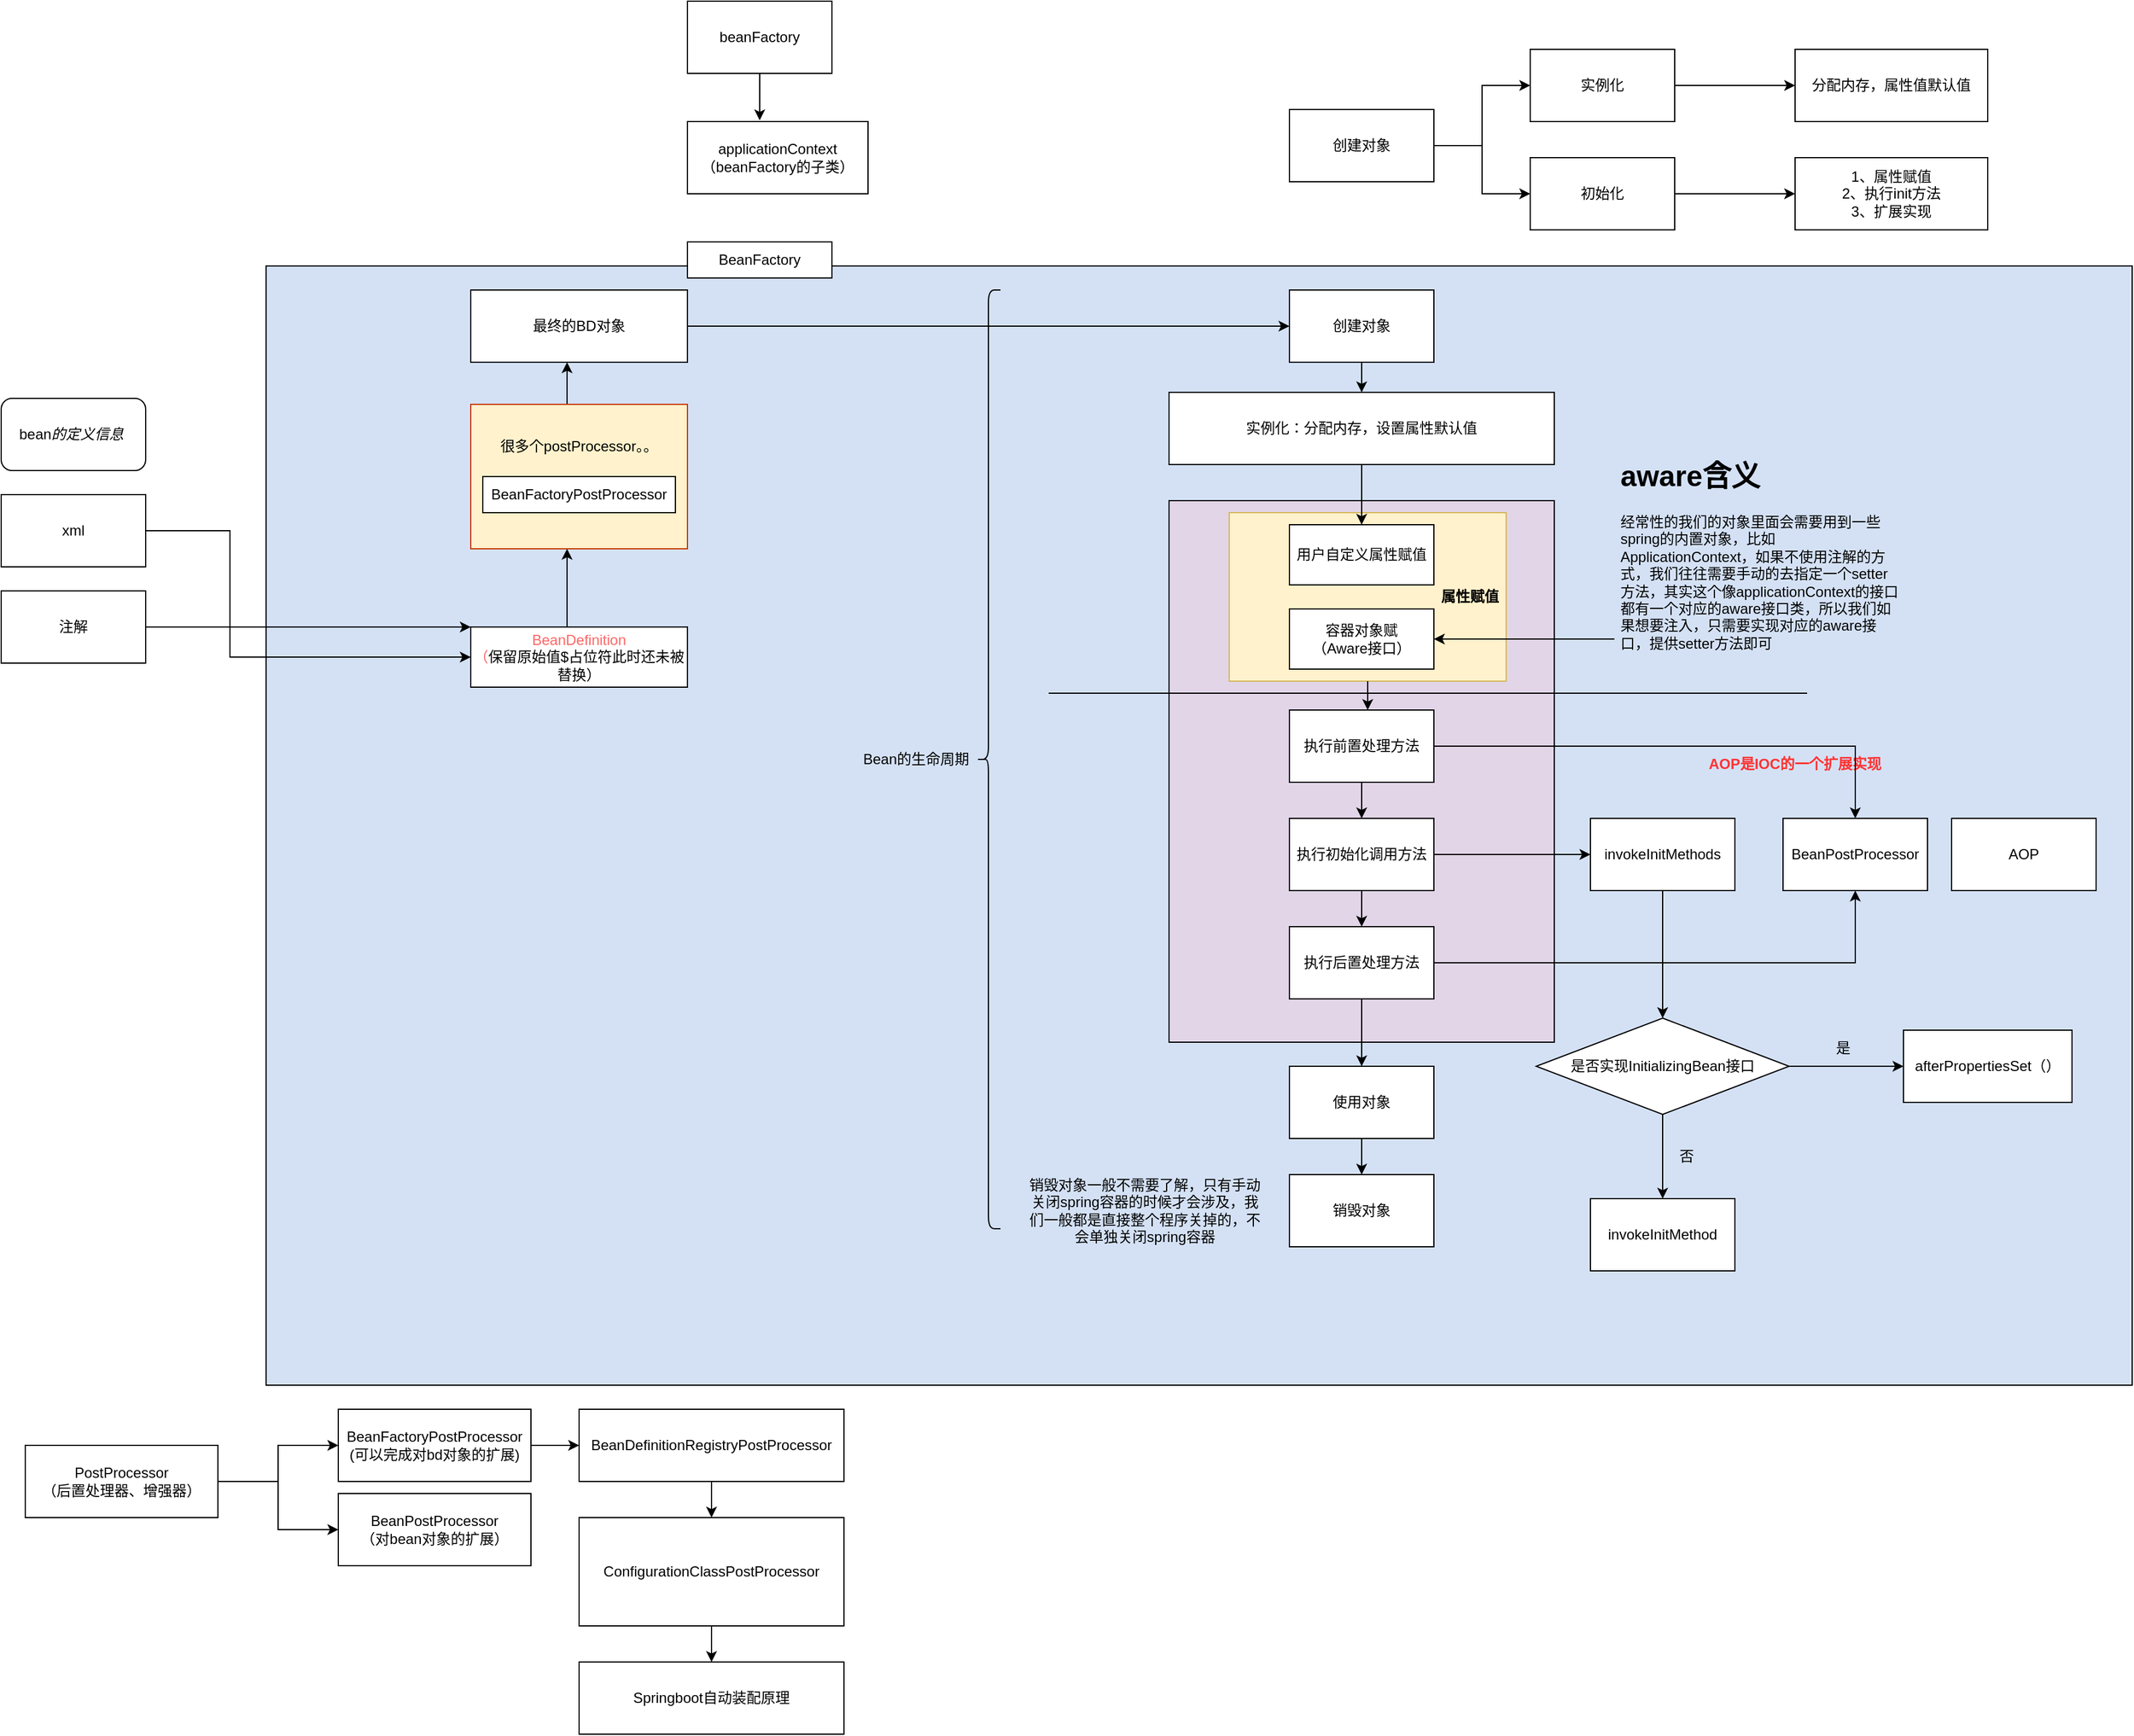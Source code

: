 <mxfile version="15.9.1" type="github">
  <diagram id="5bXE4xTqYzLnT9e2FAJP" name="Page-1">
    <mxGraphModel dx="1166" dy="1826" grid="1" gridSize="10" guides="1" tooltips="1" connect="1" arrows="1" fold="1" page="1" pageScale="1" pageWidth="827" pageHeight="1169" math="0" shadow="0">
      <root>
        <mxCell id="0" />
        <mxCell id="1" parent="0" />
        <mxCell id="IAGBV2r32qKXG1FyeT6h-15" value="" style="rounded=0;whiteSpace=wrap;html=1;fillColor=#D4E1F5;" parent="1" vertex="1">
          <mxGeometry x="260" y="200" width="1550" height="930" as="geometry" />
        </mxCell>
        <mxCell id="IAGBV2r32qKXG1FyeT6h-1" value="bean&lt;i&gt;的定义信息&amp;nbsp;&lt;/i&gt;" style="rounded=1;whiteSpace=wrap;html=1;" parent="1" vertex="1">
          <mxGeometry x="40" y="310" width="120" height="60" as="geometry" />
        </mxCell>
        <mxCell id="IAGBV2r32qKXG1FyeT6h-8" style="edgeStyle=orthogonalEdgeStyle;rounded=0;orthogonalLoop=1;jettySize=auto;html=1;" parent="1" source="IAGBV2r32qKXG1FyeT6h-2" target="IAGBV2r32qKXG1FyeT6h-16" edge="1">
          <mxGeometry relative="1" as="geometry">
            <mxPoint x="340" y="290" as="targetPoint" />
            <Array as="points">
              <mxPoint x="230" y="420" />
              <mxPoint x="230" y="525" />
            </Array>
          </mxGeometry>
        </mxCell>
        <mxCell id="IAGBV2r32qKXG1FyeT6h-2" value="xml" style="rounded=0;whiteSpace=wrap;html=1;" parent="1" vertex="1">
          <mxGeometry x="40" y="390" width="120" height="60" as="geometry" />
        </mxCell>
        <mxCell id="IAGBV2r32qKXG1FyeT6h-13" value="" style="edgeStyle=orthogonalEdgeStyle;rounded=0;orthogonalLoop=1;jettySize=auto;html=1;" parent="1" source="IAGBV2r32qKXG1FyeT6h-3" target="IAGBV2r32qKXG1FyeT6h-16" edge="1">
          <mxGeometry relative="1" as="geometry">
            <mxPoint x="340" y="290" as="targetPoint" />
            <Array as="points">
              <mxPoint x="450" y="525" />
              <mxPoint x="450" y="525" />
            </Array>
          </mxGeometry>
        </mxCell>
        <mxCell id="IAGBV2r32qKXG1FyeT6h-3" value="注解" style="rounded=0;whiteSpace=wrap;html=1;direction=west;" parent="1" vertex="1">
          <mxGeometry x="40" y="470" width="120" height="60" as="geometry" />
        </mxCell>
        <mxCell id="IAGBV2r32qKXG1FyeT6h-25" style="edgeStyle=orthogonalEdgeStyle;rounded=0;orthogonalLoop=1;jettySize=auto;html=1;fontColor=#FFFFFF;" parent="1" source="IAGBV2r32qKXG1FyeT6h-16" target="IAGBV2r32qKXG1FyeT6h-22" edge="1">
          <mxGeometry relative="1" as="geometry">
            <Array as="points">
              <mxPoint x="510" y="460" />
              <mxPoint x="510" y="460" />
            </Array>
          </mxGeometry>
        </mxCell>
        <mxCell id="IAGBV2r32qKXG1FyeT6h-16" value="&lt;font color=&quot;#ff6666&quot;&gt;BeanDefinition&lt;br&gt;（&lt;/font&gt;保留原始值$占位符此时还未被替换）" style="rounded=0;whiteSpace=wrap;html=1;" parent="1" vertex="1">
          <mxGeometry x="430" y="500" width="180" height="50" as="geometry" />
        </mxCell>
        <mxCell id="IAGBV2r32qKXG1FyeT6h-26" style="edgeStyle=orthogonalEdgeStyle;rounded=0;orthogonalLoop=1;jettySize=auto;html=1;fontColor=#FFFFFF;exitX=0.3;exitY=0.033;exitDx=0;exitDy=0;exitPerimeter=0;" parent="1" source="IAGBV2r32qKXG1FyeT6h-18" target="IAGBV2r32qKXG1FyeT6h-21" edge="1">
          <mxGeometry relative="1" as="geometry">
            <Array as="points">
              <mxPoint x="510" y="336" />
            </Array>
          </mxGeometry>
        </mxCell>
        <mxCell id="pUO6GWOM3R9rbuqNOI-t-3" style="edgeStyle=orthogonalEdgeStyle;rounded=0;orthogonalLoop=1;jettySize=auto;html=1;fontColor=#000000;" parent="1" source="IAGBV2r32qKXG1FyeT6h-21" target="pUO6GWOM3R9rbuqNOI-t-2" edge="1">
          <mxGeometry relative="1" as="geometry">
            <Array as="points">
              <mxPoint x="950" y="250" />
              <mxPoint x="950" y="250" />
            </Array>
          </mxGeometry>
        </mxCell>
        <mxCell id="IAGBV2r32qKXG1FyeT6h-21" value="&lt;font color=&quot;#000000&quot;&gt;最终的BD对象&lt;/font&gt;" style="rounded=0;whiteSpace=wrap;html=1;fontColor=#FFFFFF;" parent="1" vertex="1">
          <mxGeometry x="430" y="220" width="180" height="60" as="geometry" />
        </mxCell>
        <mxCell id="IAGBV2r32qKXG1FyeT6h-27" value="" style="group;fillColor=#fff2cc;strokeColor=#d6b656;" parent="1" vertex="1" connectable="0">
          <mxGeometry x="430" y="315" width="180" height="120" as="geometry" />
        </mxCell>
        <mxCell id="IAGBV2r32qKXG1FyeT6h-22" value="" style="rounded=0;whiteSpace=wrap;html=1;fillColor=#FFF2CC;strokeColor=#C73500;fontColor=#000000;" parent="IAGBV2r32qKXG1FyeT6h-27" vertex="1">
          <mxGeometry width="180" height="120" as="geometry" />
        </mxCell>
        <mxCell id="IAGBV2r32qKXG1FyeT6h-17" value="&lt;font color=&quot;#000000&quot;&gt;BeanFactoryPostProcessor&lt;/font&gt;" style="rounded=0;whiteSpace=wrap;html=1;fontColor=#FF6666;" parent="IAGBV2r32qKXG1FyeT6h-27" vertex="1">
          <mxGeometry x="10" y="60" width="160" height="30" as="geometry" />
        </mxCell>
        <mxCell id="IAGBV2r32qKXG1FyeT6h-18" value="&lt;font color=&quot;#000000&quot;&gt;很多个postProcessor。。&lt;/font&gt;" style="text;html=1;strokeColor=none;fillColor=none;align=center;verticalAlign=middle;whiteSpace=wrap;rounded=0;fontColor=#FFFFFF;" parent="IAGBV2r32qKXG1FyeT6h-27" vertex="1">
          <mxGeometry x="20" y="20" width="140" height="30" as="geometry" />
        </mxCell>
        <mxCell id="IAGBV2r32qKXG1FyeT6h-38" style="edgeStyle=orthogonalEdgeStyle;rounded=0;orthogonalLoop=1;jettySize=auto;html=1;fontColor=#FFFFFF;" parent="1" source="IAGBV2r32qKXG1FyeT6h-35" target="IAGBV2r32qKXG1FyeT6h-36" edge="1">
          <mxGeometry relative="1" as="geometry" />
        </mxCell>
        <mxCell id="IAGBV2r32qKXG1FyeT6h-39" style="edgeStyle=orthogonalEdgeStyle;rounded=0;orthogonalLoop=1;jettySize=auto;html=1;fontColor=#FFFFFF;" parent="1" source="IAGBV2r32qKXG1FyeT6h-35" target="IAGBV2r32qKXG1FyeT6h-37" edge="1">
          <mxGeometry relative="1" as="geometry" />
        </mxCell>
        <mxCell id="IAGBV2r32qKXG1FyeT6h-35" value="&lt;font color=&quot;#000000&quot;&gt;PostProcessor&lt;br&gt;（后置处理器、增强器）&lt;/font&gt;" style="rounded=0;whiteSpace=wrap;html=1;fontColor=#FFFFFF;" parent="1" vertex="1">
          <mxGeometry x="60" y="1180" width="160" height="60" as="geometry" />
        </mxCell>
        <mxCell id="IAGBV2r32qKXG1FyeT6h-45" style="edgeStyle=orthogonalEdgeStyle;rounded=0;orthogonalLoop=1;jettySize=auto;html=1;fontColor=#FFFFFF;" parent="1" source="IAGBV2r32qKXG1FyeT6h-36" target="IAGBV2r32qKXG1FyeT6h-44" edge="1">
          <mxGeometry relative="1" as="geometry" />
        </mxCell>
        <mxCell id="IAGBV2r32qKXG1FyeT6h-36" value="&lt;font color=&quot;#000000&quot;&gt;BeanFactoryPostProcessor&lt;br&gt;(可以完成对bd对象的扩展)&lt;/font&gt;" style="rounded=0;whiteSpace=wrap;html=1;fontColor=#FFFFFF;" parent="1" vertex="1">
          <mxGeometry x="320" y="1150" width="160" height="60" as="geometry" />
        </mxCell>
        <mxCell id="IAGBV2r32qKXG1FyeT6h-37" value="&lt;font color=&quot;#000000&quot;&gt;BeanPostProcessor&lt;br&gt;（对bean对象的扩展）&lt;/font&gt;" style="rounded=0;whiteSpace=wrap;html=1;fontColor=#FFFFFF;" parent="1" vertex="1">
          <mxGeometry x="320" y="1220" width="160" height="60" as="geometry" />
        </mxCell>
        <mxCell id="IAGBV2r32qKXG1FyeT6h-43" style="edgeStyle=orthogonalEdgeStyle;rounded=0;orthogonalLoop=1;jettySize=auto;html=1;fontColor=#FFFFFF;entryX=0.4;entryY=-0.017;entryDx=0;entryDy=0;entryPerimeter=0;" parent="1" source="IAGBV2r32qKXG1FyeT6h-41" target="IAGBV2r32qKXG1FyeT6h-42" edge="1">
          <mxGeometry relative="1" as="geometry" />
        </mxCell>
        <mxCell id="IAGBV2r32qKXG1FyeT6h-41" value="&lt;font color=&quot;#000000&quot;&gt;beanFactory&lt;/font&gt;" style="rounded=0;whiteSpace=wrap;html=1;fontColor=#FFFFFF;" parent="1" vertex="1">
          <mxGeometry x="610" y="-20" width="120" height="60" as="geometry" />
        </mxCell>
        <mxCell id="IAGBV2r32qKXG1FyeT6h-42" value="&lt;font color=&quot;#000000&quot;&gt;applicationContext（beanFactory的子类）&lt;/font&gt;" style="rounded=0;whiteSpace=wrap;html=1;fontColor=#FFFFFF;" parent="1" vertex="1">
          <mxGeometry x="610" y="80" width="150" height="60" as="geometry" />
        </mxCell>
        <mxCell id="IAGBV2r32qKXG1FyeT6h-47" style="edgeStyle=orthogonalEdgeStyle;rounded=0;orthogonalLoop=1;jettySize=auto;html=1;fontColor=#FFFFFF;" parent="1" source="IAGBV2r32qKXG1FyeT6h-44" target="IAGBV2r32qKXG1FyeT6h-46" edge="1">
          <mxGeometry relative="1" as="geometry" />
        </mxCell>
        <mxCell id="IAGBV2r32qKXG1FyeT6h-44" value="&lt;font color=&quot;#000000&quot;&gt;BeanDefinitionRegistryPostProcessor&lt;/font&gt;" style="rounded=0;whiteSpace=wrap;html=1;fontColor=#FFFFFF;" parent="1" vertex="1">
          <mxGeometry x="520" y="1150" width="220" height="60" as="geometry" />
        </mxCell>
        <mxCell id="IAGBV2r32qKXG1FyeT6h-49" style="edgeStyle=orthogonalEdgeStyle;rounded=0;orthogonalLoop=1;jettySize=auto;html=1;fontColor=#FFFFFF;" parent="1" source="IAGBV2r32qKXG1FyeT6h-46" target="IAGBV2r32qKXG1FyeT6h-48" edge="1">
          <mxGeometry relative="1" as="geometry" />
        </mxCell>
        <mxCell id="IAGBV2r32qKXG1FyeT6h-46" value="&lt;font color=&quot;#000000&quot;&gt;ConfigurationClassPostProcessor&lt;/font&gt;" style="rounded=0;whiteSpace=wrap;html=1;fontColor=#FFFFFF;" parent="1" vertex="1">
          <mxGeometry x="520" y="1240" width="220" height="90" as="geometry" />
        </mxCell>
        <mxCell id="IAGBV2r32qKXG1FyeT6h-48" value="&lt;font color=&quot;#000000&quot;&gt;Springboot自动装配原理&lt;/font&gt;" style="rounded=0;whiteSpace=wrap;html=1;fontColor=#FFFFFF;" parent="1" vertex="1">
          <mxGeometry x="520" y="1360" width="220" height="60" as="geometry" />
        </mxCell>
        <mxCell id="pUO6GWOM3R9rbuqNOI-t-1" value="BeanFactory" style="rounded=0;whiteSpace=wrap;html=1;fontColor=#000000;" parent="1" vertex="1">
          <mxGeometry x="610" y="180" width="120" height="30" as="geometry" />
        </mxCell>
        <mxCell id="pUO6GWOM3R9rbuqNOI-t-10" style="edgeStyle=orthogonalEdgeStyle;rounded=0;orthogonalLoop=1;jettySize=auto;html=1;fontColor=#000000;" parent="1" source="pUO6GWOM3R9rbuqNOI-t-7" target="pUO6GWOM3R9rbuqNOI-t-8" edge="1">
          <mxGeometry relative="1" as="geometry" />
        </mxCell>
        <mxCell id="pUO6GWOM3R9rbuqNOI-t-11" style="edgeStyle=orthogonalEdgeStyle;rounded=0;orthogonalLoop=1;jettySize=auto;html=1;fontColor=#000000;" parent="1" source="pUO6GWOM3R9rbuqNOI-t-7" target="pUO6GWOM3R9rbuqNOI-t-9" edge="1">
          <mxGeometry relative="1" as="geometry" />
        </mxCell>
        <mxCell id="pUO6GWOM3R9rbuqNOI-t-7" value="创建对象" style="rounded=0;whiteSpace=wrap;html=1;fontColor=#000000;" parent="1" vertex="1">
          <mxGeometry x="1110" y="70" width="120" height="60" as="geometry" />
        </mxCell>
        <mxCell id="pUO6GWOM3R9rbuqNOI-t-15" style="edgeStyle=orthogonalEdgeStyle;rounded=0;orthogonalLoop=1;jettySize=auto;html=1;entryX=0;entryY=0.5;entryDx=0;entryDy=0;fontColor=#000000;" parent="1" source="pUO6GWOM3R9rbuqNOI-t-8" target="pUO6GWOM3R9rbuqNOI-t-13" edge="1">
          <mxGeometry relative="1" as="geometry" />
        </mxCell>
        <mxCell id="pUO6GWOM3R9rbuqNOI-t-8" value="实例化" style="rounded=0;whiteSpace=wrap;html=1;fontColor=#000000;" parent="1" vertex="1">
          <mxGeometry x="1310" y="20" width="120" height="60" as="geometry" />
        </mxCell>
        <mxCell id="pUO6GWOM3R9rbuqNOI-t-16" style="edgeStyle=orthogonalEdgeStyle;rounded=0;orthogonalLoop=1;jettySize=auto;html=1;entryX=0;entryY=0.5;entryDx=0;entryDy=0;fontColor=#000000;" parent="1" source="pUO6GWOM3R9rbuqNOI-t-9" target="pUO6GWOM3R9rbuqNOI-t-14" edge="1">
          <mxGeometry relative="1" as="geometry" />
        </mxCell>
        <mxCell id="pUO6GWOM3R9rbuqNOI-t-9" value="初始化" style="rounded=0;whiteSpace=wrap;html=1;fontColor=#000000;" parent="1" vertex="1">
          <mxGeometry x="1310" y="110" width="120" height="60" as="geometry" />
        </mxCell>
        <mxCell id="pUO6GWOM3R9rbuqNOI-t-13" value="分配内存，属性值默认值" style="rounded=0;whiteSpace=wrap;html=1;fontColor=#000000;" parent="1" vertex="1">
          <mxGeometry x="1530" y="20" width="160" height="60" as="geometry" />
        </mxCell>
        <mxCell id="pUO6GWOM3R9rbuqNOI-t-14" value="1、属性赋值&lt;br&gt;2、执行init方法&lt;br&gt;3、扩展实现" style="rounded=0;whiteSpace=wrap;html=1;fontColor=#000000;" parent="1" vertex="1">
          <mxGeometry x="1530" y="110" width="160" height="60" as="geometry" />
        </mxCell>
        <mxCell id="OgK02bte-RmBjo9xv8Qo-43" value="" style="shape=curlyBracket;whiteSpace=wrap;html=1;rounded=1;fontColor=#000000;fillColor=#FFFFFF;" vertex="1" parent="1">
          <mxGeometry x="850" y="220" width="20" height="780" as="geometry" />
        </mxCell>
        <mxCell id="OgK02bte-RmBjo9xv8Qo-44" value="" style="group" vertex="1" connectable="0" parent="1">
          <mxGeometry x="890" y="220" width="890" height="830" as="geometry" />
        </mxCell>
        <mxCell id="pUO6GWOM3R9rbuqNOI-t-2" value="创建对象" style="rounded=0;whiteSpace=wrap;html=1;fontColor=#000000;" parent="OgK02bte-RmBjo9xv8Qo-44" vertex="1">
          <mxGeometry x="220" width="120" height="60" as="geometry" />
        </mxCell>
        <mxCell id="pUO6GWOM3R9rbuqNOI-t-12" value="实例化：分配内存，设置属性默认值" style="rounded=0;whiteSpace=wrap;html=1;fontColor=#000000;" parent="OgK02bte-RmBjo9xv8Qo-44" vertex="1">
          <mxGeometry x="120" y="85" width="320" height="60" as="geometry" />
        </mxCell>
        <mxCell id="OgK02bte-RmBjo9xv8Qo-41" style="edgeStyle=orthogonalEdgeStyle;rounded=0;orthogonalLoop=1;jettySize=auto;html=1;fontColor=#000000;" edge="1" parent="OgK02bte-RmBjo9xv8Qo-44" source="pUO6GWOM3R9rbuqNOI-t-2" target="pUO6GWOM3R9rbuqNOI-t-12">
          <mxGeometry relative="1" as="geometry" />
        </mxCell>
        <mxCell id="pUO6GWOM3R9rbuqNOI-t-18" value="" style="rounded=0;whiteSpace=wrap;html=1;fontColor=#000000;fillColor=#E1D5E7;" parent="OgK02bte-RmBjo9xv8Qo-44" vertex="1">
          <mxGeometry x="120" y="175" width="320" height="450" as="geometry" />
        </mxCell>
        <mxCell id="OgK02bte-RmBjo9xv8Qo-3" value="&lt;h1&gt;aware含义&lt;/h1&gt;&lt;p&gt;经常性的我们的对象里面会需要用到一些spring的内置对象，比如ApplicationContext，如果不使用注解的方式，我们往往需要手动的去指定一个setter方法，其实这个像applicationContext的接口都有一个对应的aware接口类，所以我们如果想要注入，只需要实现对应的aware接口，提供setter方法即可&lt;/p&gt;" style="text;html=1;strokeColor=none;fillColor=none;spacing=5;spacingTop=-20;whiteSpace=wrap;overflow=hidden;rounded=0;" vertex="1" parent="OgK02bte-RmBjo9xv8Qo-44">
          <mxGeometry x="490" y="135" width="240" height="170" as="geometry" />
        </mxCell>
        <mxCell id="OgK02bte-RmBjo9xv8Qo-9" value="执行前置处理方法" style="rounded=0;whiteSpace=wrap;html=1;fontColor=#000000;fillColor=#FFFFFF;" vertex="1" parent="OgK02bte-RmBjo9xv8Qo-44">
          <mxGeometry x="220" y="349" width="120" height="60" as="geometry" />
        </mxCell>
        <mxCell id="OgK02bte-RmBjo9xv8Qo-10" value="执行初始化调用方法" style="rounded=0;whiteSpace=wrap;html=1;fontColor=#000000;fillColor=#FFFFFF;" vertex="1" parent="OgK02bte-RmBjo9xv8Qo-44">
          <mxGeometry x="220" y="439" width="120" height="60" as="geometry" />
        </mxCell>
        <mxCell id="OgK02bte-RmBjo9xv8Qo-35" style="edgeStyle=orthogonalEdgeStyle;rounded=0;orthogonalLoop=1;jettySize=auto;html=1;fontColor=#000000;" edge="1" parent="OgK02bte-RmBjo9xv8Qo-44" source="OgK02bte-RmBjo9xv8Qo-9" target="OgK02bte-RmBjo9xv8Qo-10">
          <mxGeometry relative="1" as="geometry" />
        </mxCell>
        <mxCell id="OgK02bte-RmBjo9xv8Qo-11" value="执行后置处理方法" style="rounded=0;whiteSpace=wrap;html=1;fontColor=#000000;fillColor=#FFFFFF;" vertex="1" parent="OgK02bte-RmBjo9xv8Qo-44">
          <mxGeometry x="220" y="529" width="120" height="60" as="geometry" />
        </mxCell>
        <mxCell id="OgK02bte-RmBjo9xv8Qo-36" style="edgeStyle=orthogonalEdgeStyle;rounded=0;orthogonalLoop=1;jettySize=auto;html=1;fontColor=#000000;" edge="1" parent="OgK02bte-RmBjo9xv8Qo-44" source="OgK02bte-RmBjo9xv8Qo-10" target="OgK02bte-RmBjo9xv8Qo-11">
          <mxGeometry relative="1" as="geometry" />
        </mxCell>
        <mxCell id="OgK02bte-RmBjo9xv8Qo-13" value="" style="group" vertex="1" connectable="0" parent="OgK02bte-RmBjo9xv8Qo-44">
          <mxGeometry x="170" y="185" width="230" height="140" as="geometry" />
        </mxCell>
        <mxCell id="OgK02bte-RmBjo9xv8Qo-8" value="" style="rounded=0;whiteSpace=wrap;html=1;fillColor=#fff2cc;strokeColor=#d6b656;" vertex="1" parent="OgK02bte-RmBjo9xv8Qo-13">
          <mxGeometry width="230" height="140" as="geometry" />
        </mxCell>
        <mxCell id="pUO6GWOM3R9rbuqNOI-t-19" value="用户自定义属性赋值" style="rounded=0;whiteSpace=wrap;html=1;fontColor=#000000;" parent="OgK02bte-RmBjo9xv8Qo-13" vertex="1">
          <mxGeometry x="50" y="10" width="120" height="50" as="geometry" />
        </mxCell>
        <mxCell id="OgK02bte-RmBjo9xv8Qo-1" value="&lt;b&gt;属性赋值&lt;/b&gt;" style="text;html=1;strokeColor=none;fillColor=none;align=center;verticalAlign=middle;whiteSpace=wrap;rounded=0;" vertex="1" parent="OgK02bte-RmBjo9xv8Qo-13">
          <mxGeometry x="170" y="55" width="60" height="30" as="geometry" />
        </mxCell>
        <mxCell id="OgK02bte-RmBjo9xv8Qo-4" value="容器对象赋&lt;br&gt;（Aware接口）" style="rounded=0;whiteSpace=wrap;html=1;fontColor=#000000;" vertex="1" parent="OgK02bte-RmBjo9xv8Qo-13">
          <mxGeometry x="50" y="80" width="120" height="50" as="geometry" />
        </mxCell>
        <mxCell id="OgK02bte-RmBjo9xv8Qo-5" style="edgeStyle=orthogonalEdgeStyle;rounded=0;orthogonalLoop=1;jettySize=auto;html=1;" edge="1" parent="OgK02bte-RmBjo9xv8Qo-44" source="OgK02bte-RmBjo9xv8Qo-3" target="OgK02bte-RmBjo9xv8Qo-4">
          <mxGeometry relative="1" as="geometry">
            <Array as="points">
              <mxPoint x="440" y="290" />
              <mxPoint x="440" y="290" />
            </Array>
          </mxGeometry>
        </mxCell>
        <mxCell id="OgK02bte-RmBjo9xv8Qo-12" style="edgeStyle=orthogonalEdgeStyle;rounded=0;orthogonalLoop=1;jettySize=auto;html=1;entryX=0.5;entryY=0;entryDx=0;entryDy=0;fontColor=#000000;" edge="1" parent="OgK02bte-RmBjo9xv8Qo-44" source="pUO6GWOM3R9rbuqNOI-t-12" target="pUO6GWOM3R9rbuqNOI-t-19">
          <mxGeometry relative="1" as="geometry" />
        </mxCell>
        <mxCell id="OgK02bte-RmBjo9xv8Qo-14" value="&lt;b&gt;&lt;font color=&quot;#ff3333&quot;&gt;AOP是IOC的一个扩展实现&lt;/font&gt;&lt;/b&gt;" style="text;html=1;strokeColor=none;fillColor=none;align=center;verticalAlign=middle;whiteSpace=wrap;rounded=0;fontColor=#000000;" vertex="1" parent="OgK02bte-RmBjo9xv8Qo-44">
          <mxGeometry x="560" y="379" width="160" height="30" as="geometry" />
        </mxCell>
        <mxCell id="OgK02bte-RmBjo9xv8Qo-17" value="BeanPostProcessor" style="rounded=0;whiteSpace=wrap;html=1;fontColor=#000000;fillColor=#FFFFFF;" vertex="1" parent="OgK02bte-RmBjo9xv8Qo-44">
          <mxGeometry x="630" y="439" width="120" height="60" as="geometry" />
        </mxCell>
        <mxCell id="OgK02bte-RmBjo9xv8Qo-18" style="edgeStyle=orthogonalEdgeStyle;rounded=0;orthogonalLoop=1;jettySize=auto;html=1;fontColor=#000000;" edge="1" parent="OgK02bte-RmBjo9xv8Qo-44" source="OgK02bte-RmBjo9xv8Qo-9" target="OgK02bte-RmBjo9xv8Qo-17">
          <mxGeometry relative="1" as="geometry" />
        </mxCell>
        <mxCell id="OgK02bte-RmBjo9xv8Qo-19" style="edgeStyle=orthogonalEdgeStyle;rounded=0;orthogonalLoop=1;jettySize=auto;html=1;fontColor=#000000;" edge="1" parent="OgK02bte-RmBjo9xv8Qo-44" source="OgK02bte-RmBjo9xv8Qo-11" target="OgK02bte-RmBjo9xv8Qo-17">
          <mxGeometry relative="1" as="geometry" />
        </mxCell>
        <mxCell id="OgK02bte-RmBjo9xv8Qo-20" value="AOP" style="rounded=0;whiteSpace=wrap;html=1;fontColor=#000000;fillColor=#FFFFFF;" vertex="1" parent="OgK02bte-RmBjo9xv8Qo-44">
          <mxGeometry x="770" y="439" width="120" height="60" as="geometry" />
        </mxCell>
        <mxCell id="OgK02bte-RmBjo9xv8Qo-22" value="invokeInitMethods" style="rounded=0;whiteSpace=wrap;html=1;fontColor=#000000;fillColor=#FFFFFF;" vertex="1" parent="OgK02bte-RmBjo9xv8Qo-44">
          <mxGeometry x="470" y="439" width="120" height="60" as="geometry" />
        </mxCell>
        <mxCell id="OgK02bte-RmBjo9xv8Qo-25" style="edgeStyle=orthogonalEdgeStyle;rounded=0;orthogonalLoop=1;jettySize=auto;html=1;fontColor=#000000;" edge="1" parent="OgK02bte-RmBjo9xv8Qo-44" source="OgK02bte-RmBjo9xv8Qo-10" target="OgK02bte-RmBjo9xv8Qo-22">
          <mxGeometry relative="1" as="geometry" />
        </mxCell>
        <mxCell id="OgK02bte-RmBjo9xv8Qo-23" value="是否实现InitializingBean接口" style="rhombus;whiteSpace=wrap;html=1;fontColor=#000000;fillColor=#FFFFFF;" vertex="1" parent="OgK02bte-RmBjo9xv8Qo-44">
          <mxGeometry x="425" y="605" width="210" height="80" as="geometry" />
        </mxCell>
        <mxCell id="OgK02bte-RmBjo9xv8Qo-24" style="edgeStyle=orthogonalEdgeStyle;rounded=0;orthogonalLoop=1;jettySize=auto;html=1;fontColor=#000000;" edge="1" parent="OgK02bte-RmBjo9xv8Qo-44" source="OgK02bte-RmBjo9xv8Qo-22" target="OgK02bte-RmBjo9xv8Qo-23">
          <mxGeometry relative="1" as="geometry" />
        </mxCell>
        <mxCell id="OgK02bte-RmBjo9xv8Qo-26" value="afterPropertiesSet（）" style="rounded=0;whiteSpace=wrap;html=1;fontColor=#000000;fillColor=#FFFFFF;" vertex="1" parent="OgK02bte-RmBjo9xv8Qo-44">
          <mxGeometry x="730" y="615" width="140" height="60" as="geometry" />
        </mxCell>
        <mxCell id="OgK02bte-RmBjo9xv8Qo-27" style="edgeStyle=orthogonalEdgeStyle;rounded=0;orthogonalLoop=1;jettySize=auto;html=1;fontColor=#000000;" edge="1" parent="OgK02bte-RmBjo9xv8Qo-44" source="OgK02bte-RmBjo9xv8Qo-23" target="OgK02bte-RmBjo9xv8Qo-26">
          <mxGeometry relative="1" as="geometry" />
        </mxCell>
        <mxCell id="OgK02bte-RmBjo9xv8Qo-28" value="是" style="text;html=1;strokeColor=none;fillColor=none;align=center;verticalAlign=middle;whiteSpace=wrap;rounded=0;fontColor=#000000;" vertex="1" parent="OgK02bte-RmBjo9xv8Qo-44">
          <mxGeometry x="650" y="615" width="60" height="30" as="geometry" />
        </mxCell>
        <mxCell id="OgK02bte-RmBjo9xv8Qo-29" value="invokeInitMethod" style="rounded=0;whiteSpace=wrap;html=1;fontColor=#000000;fillColor=#FFFFFF;" vertex="1" parent="OgK02bte-RmBjo9xv8Qo-44">
          <mxGeometry x="470" y="755" width="120" height="60" as="geometry" />
        </mxCell>
        <mxCell id="OgK02bte-RmBjo9xv8Qo-31" value="否" style="text;html=1;strokeColor=none;fillColor=none;align=center;verticalAlign=middle;whiteSpace=wrap;rounded=0;fontColor=#000000;" vertex="1" parent="OgK02bte-RmBjo9xv8Qo-44">
          <mxGeometry x="520" y="705" width="60" height="30" as="geometry" />
        </mxCell>
        <mxCell id="OgK02bte-RmBjo9xv8Qo-32" value="使用对象" style="rounded=0;whiteSpace=wrap;html=1;fontColor=#000000;fillColor=#FFFFFF;" vertex="1" parent="OgK02bte-RmBjo9xv8Qo-44">
          <mxGeometry x="220" y="645" width="120" height="60" as="geometry" />
        </mxCell>
        <mxCell id="OgK02bte-RmBjo9xv8Qo-30" style="edgeStyle=orthogonalEdgeStyle;rounded=0;orthogonalLoop=1;jettySize=auto;html=1;entryX=0.5;entryY=0;entryDx=0;entryDy=0;fontColor=#000000;" edge="1" parent="OgK02bte-RmBjo9xv8Qo-44" source="OgK02bte-RmBjo9xv8Qo-23" target="OgK02bte-RmBjo9xv8Qo-29">
          <mxGeometry relative="1" as="geometry" />
        </mxCell>
        <mxCell id="OgK02bte-RmBjo9xv8Qo-33" value="销毁对象" style="rounded=0;whiteSpace=wrap;html=1;fontColor=#000000;fillColor=#FFFFFF;" vertex="1" parent="OgK02bte-RmBjo9xv8Qo-44">
          <mxGeometry x="220" y="735" width="120" height="60" as="geometry" />
        </mxCell>
        <mxCell id="OgK02bte-RmBjo9xv8Qo-37" style="edgeStyle=orthogonalEdgeStyle;rounded=0;orthogonalLoop=1;jettySize=auto;html=1;fontColor=#000000;" edge="1" parent="OgK02bte-RmBjo9xv8Qo-44" source="OgK02bte-RmBjo9xv8Qo-11" target="OgK02bte-RmBjo9xv8Qo-32">
          <mxGeometry relative="1" as="geometry" />
        </mxCell>
        <mxCell id="OgK02bte-RmBjo9xv8Qo-34" style="edgeStyle=orthogonalEdgeStyle;rounded=0;orthogonalLoop=1;jettySize=auto;html=1;fontColor=#000000;" edge="1" parent="OgK02bte-RmBjo9xv8Qo-44" source="OgK02bte-RmBjo9xv8Qo-8" target="OgK02bte-RmBjo9xv8Qo-9">
          <mxGeometry relative="1" as="geometry">
            <Array as="points">
              <mxPoint x="285" y="345" />
              <mxPoint x="285" y="345" />
            </Array>
          </mxGeometry>
        </mxCell>
        <mxCell id="OgK02bte-RmBjo9xv8Qo-39" value="销毁对象一般不需要了解，只有手动关闭spring容器的时候才会涉及，我们一般都是直接整个程序关掉的，不会单独关闭spring容器" style="text;html=1;strokeColor=none;fillColor=none;align=center;verticalAlign=middle;whiteSpace=wrap;rounded=0;fontColor=#000000;" vertex="1" parent="OgK02bte-RmBjo9xv8Qo-44">
          <mxGeometry y="700" width="200" height="130" as="geometry" />
        </mxCell>
        <mxCell id="OgK02bte-RmBjo9xv8Qo-38" style="edgeStyle=orthogonalEdgeStyle;rounded=0;orthogonalLoop=1;jettySize=auto;html=1;fontColor=#000000;" edge="1" parent="OgK02bte-RmBjo9xv8Qo-44" source="OgK02bte-RmBjo9xv8Qo-32" target="OgK02bte-RmBjo9xv8Qo-33">
          <mxGeometry relative="1" as="geometry" />
        </mxCell>
        <mxCell id="OgK02bte-RmBjo9xv8Qo-7" value="" style="endArrow=none;html=1;rounded=0;" edge="1" parent="OgK02bte-RmBjo9xv8Qo-44">
          <mxGeometry width="50" height="50" relative="1" as="geometry">
            <mxPoint x="20" y="335" as="sourcePoint" />
            <mxPoint x="650" y="335" as="targetPoint" />
          </mxGeometry>
        </mxCell>
        <mxCell id="OgK02bte-RmBjo9xv8Qo-45" value="Bean的生命周期" style="text;html=1;strokeColor=none;fillColor=none;align=center;verticalAlign=middle;whiteSpace=wrap;rounded=0;fontColor=#000000;" vertex="1" parent="1">
          <mxGeometry x="740" y="595" width="120" height="30" as="geometry" />
        </mxCell>
      </root>
    </mxGraphModel>
  </diagram>
</mxfile>
